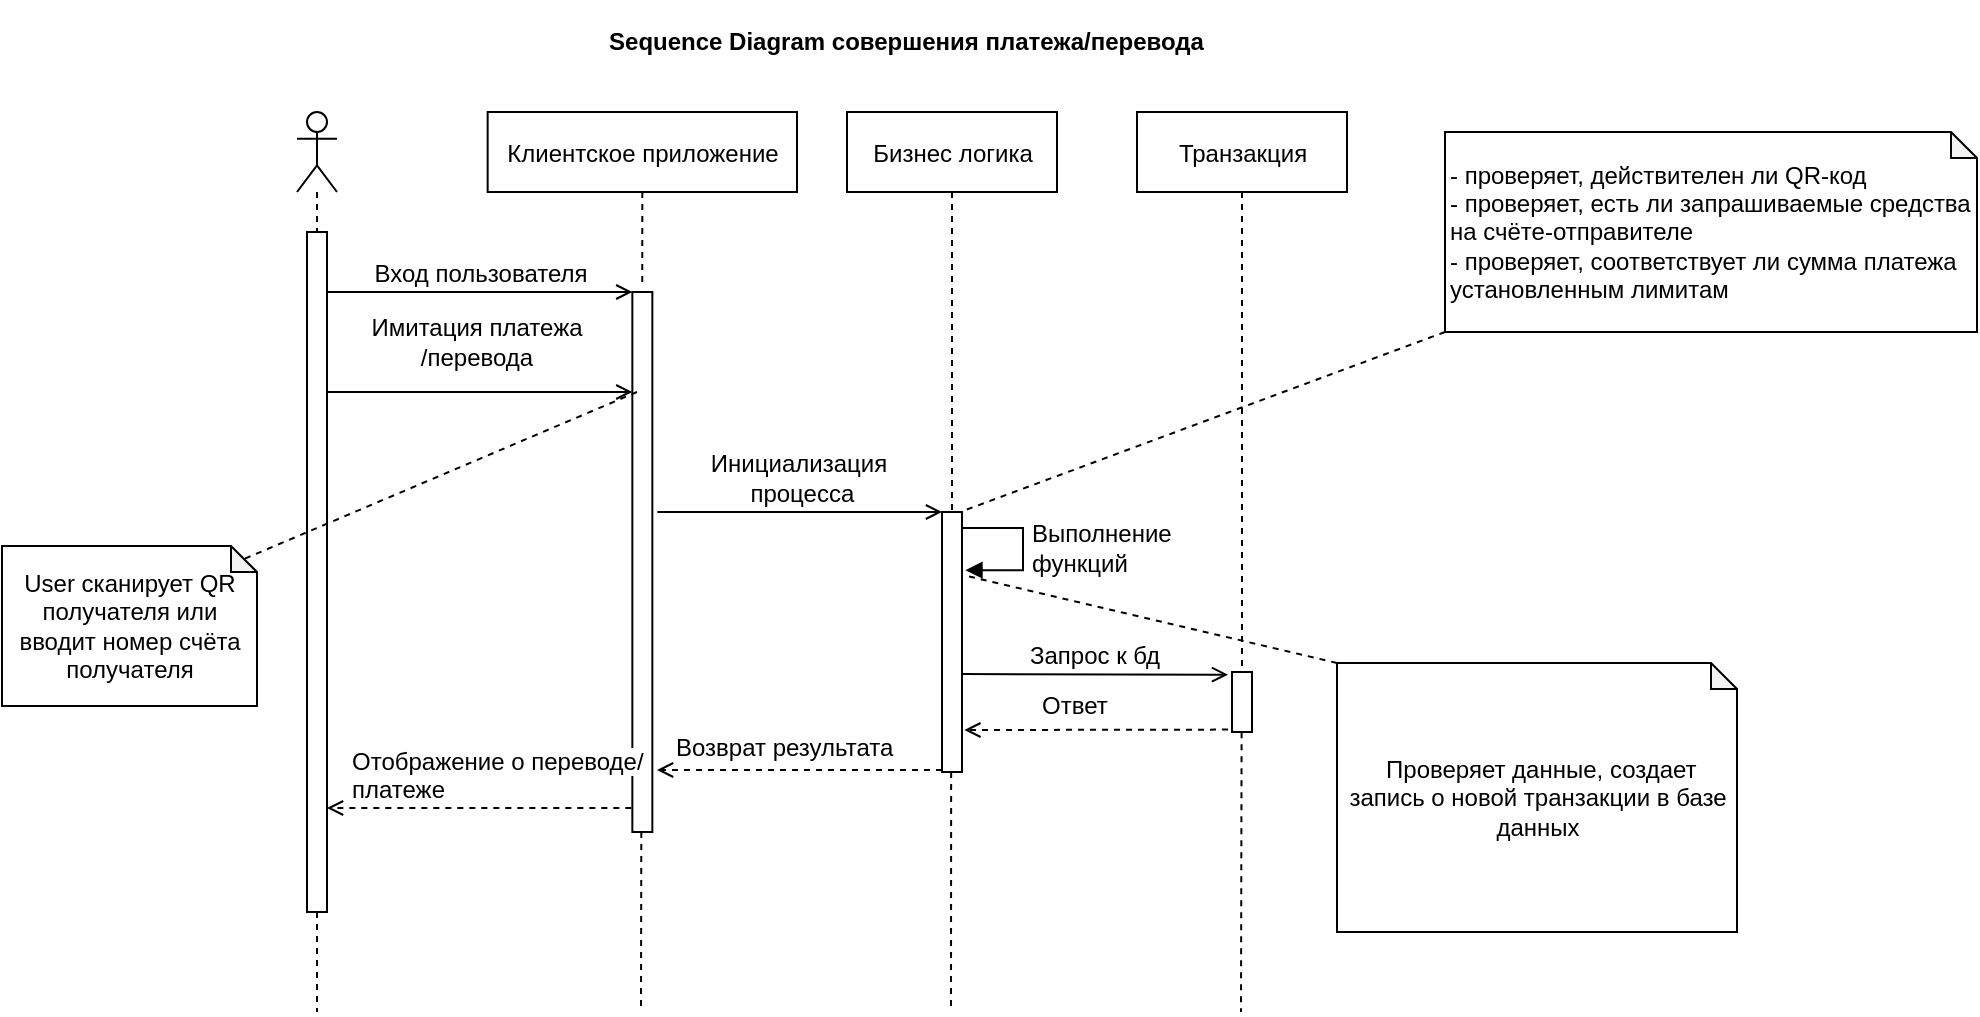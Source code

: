 <mxfile version="22.0.8" type="device">
  <diagram name="Page-1" id="D3ueXFO36QCpATp4rCDa">
    <mxGraphModel dx="279" dy="-471" grid="1" gridSize="10" guides="1" tooltips="1" connect="1" arrows="1" fold="1" page="1" pageScale="1" pageWidth="850" pageHeight="1100" math="0" shadow="0">
      <root>
        <mxCell id="0" />
        <mxCell id="1" parent="0" />
        <mxCell id="HEfH68VueTfFA_sg0faj-1" value="" style="html=1;points=[];perimeter=orthogonalPerimeter;fontSize=14;fillColor=#FFFFFF;" vertex="1" parent="1">
          <mxGeometry x="1012.5" y="1676" width="10" height="340" as="geometry" />
        </mxCell>
        <mxCell id="HEfH68VueTfFA_sg0faj-2" value="" style="shape=umlLifeline;participant=umlActor;perimeter=lifelinePerimeter;whiteSpace=wrap;html=1;container=1;collapsible=0;recursiveResize=0;verticalAlign=top;spacingTop=36;outlineConnect=0;fontSize=14;fillColor=#FFFFFF;" vertex="1" parent="1">
          <mxGeometry x="1007.5" y="1616" width="20" height="60" as="geometry" />
        </mxCell>
        <mxCell id="HEfH68VueTfFA_sg0faj-3" value="" style="html=1;points=[];perimeter=orthogonalPerimeter;fontSize=14;fillColor=#FFFFFF;" vertex="1" parent="1">
          <mxGeometry x="1175.17" y="1706" width="10" height="270" as="geometry" />
        </mxCell>
        <mxCell id="HEfH68VueTfFA_sg0faj-4" value="Вход пользователя" style="html=1;verticalAlign=bottom;endArrow=open;entryX=0;entryY=0;rounded=0;fontSize=12;endFill=0;" edge="1" parent="1" target="HEfH68VueTfFA_sg0faj-3">
          <mxGeometry relative="1" as="geometry">
            <mxPoint x="1022.497" y="1706" as="sourcePoint" />
          </mxGeometry>
        </mxCell>
        <mxCell id="HEfH68VueTfFA_sg0faj-5" value="&lt;font style=&quot;font-size: 12px;&quot;&gt;Клиентское приложение&lt;/font&gt;" style="html=1;fontSize=14;fillColor=#FFFFFF;" vertex="1" parent="1">
          <mxGeometry x="1102.83" y="1616" width="154.67" height="40" as="geometry" />
        </mxCell>
        <mxCell id="HEfH68VueTfFA_sg0faj-6" value="" style="html=1;verticalAlign=bottom;endArrow=none;dashed=1;endSize=8;rounded=0;fontSize=14;exitX=0.5;exitY=1;exitDx=0;exitDy=0;endFill=0;entryX=0.495;entryY=-0.008;entryDx=0;entryDy=0;entryPerimeter=0;" edge="1" parent="1" source="HEfH68VueTfFA_sg0faj-5" target="HEfH68VueTfFA_sg0faj-3">
          <mxGeometry relative="1" as="geometry">
            <mxPoint x="1217.5" y="1816" as="sourcePoint" />
            <mxPoint x="1192.5" y="1676" as="targetPoint" />
          </mxGeometry>
        </mxCell>
        <mxCell id="HEfH68VueTfFA_sg0faj-7" value="&lt;font style=&quot;font-size: 12px;&quot;&gt;Бизнес логика&lt;/font&gt;" style="html=1;fontSize=14;fillColor=#FFFFFF;" vertex="1" parent="1">
          <mxGeometry x="1282.5" y="1616" width="105" height="40" as="geometry" />
        </mxCell>
        <mxCell id="HEfH68VueTfFA_sg0faj-8" value="" style="html=1;verticalAlign=bottom;endArrow=none;dashed=1;endSize=8;rounded=0;fontSize=14;exitX=0.5;exitY=1;exitDx=0;exitDy=0;endFill=0;" edge="1" parent="1" source="HEfH68VueTfFA_sg0faj-7" target="HEfH68VueTfFA_sg0faj-10">
          <mxGeometry relative="1" as="geometry">
            <mxPoint x="1207.83" y="1666" as="sourcePoint" />
            <mxPoint x="1335.5" y="1696" as="targetPoint" />
          </mxGeometry>
        </mxCell>
        <mxCell id="HEfH68VueTfFA_sg0faj-9" value="Имитация платежа&lt;br&gt;/перевода" style="html=1;verticalAlign=bottom;endArrow=open;entryX=0;entryY=0;rounded=0;fontSize=12;endFill=0;" edge="1" parent="1">
          <mxGeometry x="-0.018" y="8" relative="1" as="geometry">
            <mxPoint x="1022.497" y="1756" as="sourcePoint" />
            <mxPoint x="1175.17" y="1756" as="targetPoint" />
            <mxPoint as="offset" />
          </mxGeometry>
        </mxCell>
        <mxCell id="HEfH68VueTfFA_sg0faj-10" value="" style="html=1;points=[];perimeter=orthogonalPerimeter;fontSize=14;fillColor=#FFFFFF;" vertex="1" parent="1">
          <mxGeometry x="1330" y="1816" width="10" height="130" as="geometry" />
        </mxCell>
        <mxCell id="HEfH68VueTfFA_sg0faj-11" value="Инициализация&lt;br&gt;&amp;nbsp;процесса" style="html=1;verticalAlign=bottom;endArrow=open;rounded=0;fontSize=12;endFill=0;" edge="1" parent="1">
          <mxGeometry x="-0.019" relative="1" as="geometry">
            <mxPoint x="1187.667" y="1816" as="sourcePoint" />
            <mxPoint x="1330" y="1816" as="targetPoint" />
            <mxPoint as="offset" />
          </mxGeometry>
        </mxCell>
        <mxCell id="HEfH68VueTfFA_sg0faj-12" value="&lt;font style=&quot;font-size: 12px;&quot;&gt;Транзакция&lt;/font&gt;" style="html=1;fontSize=14;fillColor=#FFFFFF;" vertex="1" parent="1">
          <mxGeometry x="1427.5" y="1616" width="105" height="40" as="geometry" />
        </mxCell>
        <mxCell id="HEfH68VueTfFA_sg0faj-13" value="" style="html=1;verticalAlign=bottom;endArrow=none;dashed=1;endSize=8;rounded=0;fontSize=14;exitX=0.5;exitY=1;exitDx=0;exitDy=0;endFill=0;" edge="1" parent="1" source="HEfH68VueTfFA_sg0faj-12" target="HEfH68VueTfFA_sg0faj-14">
          <mxGeometry relative="1" as="geometry">
            <mxPoint x="1352.83" y="1666" as="sourcePoint" />
            <mxPoint x="1480.5" y="1696" as="targetPoint" />
          </mxGeometry>
        </mxCell>
        <mxCell id="HEfH68VueTfFA_sg0faj-14" value="" style="html=1;points=[];perimeter=orthogonalPerimeter;fontSize=14;fillColor=#FFFFFF;" vertex="1" parent="1">
          <mxGeometry x="1475" y="1896" width="10" height="30" as="geometry" />
        </mxCell>
        <mxCell id="HEfH68VueTfFA_sg0faj-15" value="Запрос к бд" style="html=1;verticalAlign=bottom;endArrow=open;rounded=0;fontSize=12;entryX=-0.198;entryY=0.613;entryDx=0;entryDy=0;entryPerimeter=0;endFill=0;" edge="1" parent="1">
          <mxGeometry relative="1" as="geometry">
            <mxPoint x="1339.997" y="1897" as="sourcePoint" />
            <mxPoint x="1473.02" y="1897.34" as="targetPoint" />
          </mxGeometry>
        </mxCell>
        <mxCell id="HEfH68VueTfFA_sg0faj-16" value="" style="endArrow=open;html=1;rounded=0;fontSize=12;dashed=1;endFill=0;entryX=1.118;entryY=0.943;entryDx=0;entryDy=0;entryPerimeter=0;exitX=-0.198;exitY=0.98;exitDx=0;exitDy=0;exitPerimeter=0;" edge="1" parent="1">
          <mxGeometry width="50" height="50" relative="1" as="geometry">
            <mxPoint x="1473.02" y="1924.8" as="sourcePoint" />
            <mxPoint x="1341.18" y="1925.01" as="targetPoint" />
          </mxGeometry>
        </mxCell>
        <mxCell id="HEfH68VueTfFA_sg0faj-17" value="&lt;span style=&quot;color: rgb(0, 0, 0); font-family: Helvetica; font-size: 12px; font-style: normal; font-variant-ligatures: normal; font-variant-caps: normal; font-weight: 400; letter-spacing: normal; orphans: 2; text-align: center; text-indent: 0px; text-transform: none; widows: 2; word-spacing: 0px; -webkit-text-stroke-width: 0px; background-color: rgb(255, 255, 255); text-decoration-thickness: initial; text-decoration-style: initial; text-decoration-color: initial; float: none; display: inline !important;&quot;&gt;Ответ&lt;/span&gt;" style="text;whiteSpace=wrap;html=1;fontSize=12;" vertex="1" parent="1">
          <mxGeometry x="1377.5" y="1899" width="100" height="40" as="geometry" />
        </mxCell>
        <mxCell id="HEfH68VueTfFA_sg0faj-18" value="Выполнение &lt;br style=&quot;font-size: 12px;&quot;&gt;функций" style="edgeStyle=orthogonalEdgeStyle;html=1;align=left;spacingLeft=2;endArrow=block;rounded=0;fontSize=12;entryX=1.173;entryY=0.192;entryDx=0;entryDy=0;entryPerimeter=0;" edge="1" parent="1">
          <mxGeometry relative="1" as="geometry">
            <mxPoint x="1340" y="1824" as="sourcePoint" />
            <Array as="points">
              <mxPoint x="1370.5" y="1824" />
              <mxPoint x="1370.5" y="1845" />
            </Array>
            <mxPoint x="1341.73" y="1845.12" as="targetPoint" />
          </mxGeometry>
        </mxCell>
        <mxCell id="HEfH68VueTfFA_sg0faj-19" value="" style="endArrow=open;html=1;rounded=0;fontSize=12;dashed=1;endFill=0;exitX=-0.198;exitY=0.98;exitDx=0;exitDy=0;exitPerimeter=0;" edge="1" parent="1">
          <mxGeometry width="50" height="50" relative="1" as="geometry">
            <mxPoint x="1330" y="1945" as="sourcePoint" />
            <mxPoint x="1187.5" y="1945" as="targetPoint" />
          </mxGeometry>
        </mxCell>
        <mxCell id="HEfH68VueTfFA_sg0faj-20" value="" style="html=1;verticalAlign=bottom;endArrow=none;dashed=1;endSize=8;rounded=0;fontSize=14;exitX=0.5;exitY=1;exitDx=0;exitDy=0;endFill=0;" edge="1" parent="1">
          <mxGeometry relative="1" as="geometry">
            <mxPoint x="1334.58" y="1946" as="sourcePoint" />
            <mxPoint x="1334.5" y="2066" as="targetPoint" />
          </mxGeometry>
        </mxCell>
        <mxCell id="HEfH68VueTfFA_sg0faj-21" value="" style="html=1;verticalAlign=bottom;endArrow=none;dashed=1;endSize=8;rounded=0;fontSize=14;exitX=1.023;exitY=0.678;exitDx=0;exitDy=0;endFill=0;exitPerimeter=0;" edge="1" parent="1" source="HEfH68VueTfFA_sg0faj-17">
          <mxGeometry relative="1" as="geometry">
            <mxPoint x="1479.66" y="2016" as="sourcePoint" />
            <mxPoint x="1479.5" y="2066" as="targetPoint" />
          </mxGeometry>
        </mxCell>
        <mxCell id="HEfH68VueTfFA_sg0faj-22" value="" style="html=1;verticalAlign=bottom;endArrow=none;dashed=1;endSize=8;rounded=0;fontSize=14;endFill=0;" edge="1" parent="1">
          <mxGeometry relative="1" as="geometry">
            <mxPoint x="1017.5" y="2016" as="sourcePoint" />
            <mxPoint x="1017.5" y="2066" as="targetPoint" />
          </mxGeometry>
        </mxCell>
        <mxCell id="HEfH68VueTfFA_sg0faj-23" value="&lt;span style=&quot;color: rgb(0, 0, 0); font-family: Helvetica; font-size: 12px; font-style: normal; font-variant-ligatures: normal; font-variant-caps: normal; font-weight: 400; letter-spacing: normal; orphans: 2; text-align: center; text-indent: 0px; text-transform: none; widows: 2; word-spacing: 0px; -webkit-text-stroke-width: 0px; background-color: rgb(255, 255, 255); text-decoration-thickness: initial; text-decoration-style: initial; text-decoration-color: initial; float: none; display: inline !important;&quot;&gt;Возврат результата&lt;/span&gt;" style="text;whiteSpace=wrap;html=1;fontSize=12;" vertex="1" parent="1">
          <mxGeometry x="1194.5" y="1920" width="150" height="40" as="geometry" />
        </mxCell>
        <mxCell id="HEfH68VueTfFA_sg0faj-24" value="" style="html=1;verticalAlign=bottom;endArrow=none;dashed=1;endSize=8;rounded=0;fontSize=14;endFill=0;" edge="1" parent="1">
          <mxGeometry relative="1" as="geometry">
            <mxPoint x="1179.66" y="1976" as="sourcePoint" />
            <mxPoint x="1179.5" y="2066" as="targetPoint" />
          </mxGeometry>
        </mxCell>
        <mxCell id="HEfH68VueTfFA_sg0faj-25" value="Sequence Diagram совершения платежа/перевода" style="text;align=center;fontStyle=1;verticalAlign=middle;spacingLeft=3;spacingRight=3;strokeColor=none;rotatable=0;points=[[0,0.5],[1,0.5]];portConstraint=eastwest;fontSize=12;fillColor=#FFFFFF;" vertex="1" parent="1">
          <mxGeometry x="1149.5" y="1560" width="325.5" height="40" as="geometry" />
        </mxCell>
        <mxCell id="HEfH68VueTfFA_sg0faj-26" value="" style="endArrow=open;html=1;rounded=0;fontSize=12;dashed=1;endFill=0;exitX=-0.198;exitY=0.98;exitDx=0;exitDy=0;exitPerimeter=0;" edge="1" parent="1" target="HEfH68VueTfFA_sg0faj-1">
          <mxGeometry width="50" height="50" relative="1" as="geometry">
            <mxPoint x="1174.67" y="1964" as="sourcePoint" />
            <mxPoint x="1032.17" y="1964" as="targetPoint" />
          </mxGeometry>
        </mxCell>
        <mxCell id="HEfH68VueTfFA_sg0faj-27" value="&lt;span style=&quot;color: rgb(0, 0, 0); font-family: Helvetica; font-size: 12px; font-style: normal; font-variant-ligatures: normal; font-variant-caps: normal; font-weight: 400; letter-spacing: normal; orphans: 2; text-align: center; text-indent: 0px; text-transform: none; widows: 2; word-spacing: 0px; -webkit-text-stroke-width: 0px; background-color: rgb(255, 255, 255); text-decoration-thickness: initial; text-decoration-style: initial; text-decoration-color: initial; float: none; display: inline !important;&quot;&gt;Отображение о переводе/платеже&lt;/span&gt;" style="text;whiteSpace=wrap;html=1;fontSize=12;" vertex="1" parent="1">
          <mxGeometry x="1032.5" y="1926.75" width="150" height="40" as="geometry" />
        </mxCell>
        <mxCell id="HEfH68VueTfFA_sg0faj-28" value="&amp;nbsp;Проверяет данные, создает запись о новой транзакции в базе данных" style="shape=note;whiteSpace=wrap;html=1;backgroundOutline=1;darkOpacity=0.05;fontSize=12;fillColor=#FFFFFF;size=13;labelPosition=center;verticalLabelPosition=middle;align=center;verticalAlign=middle;" vertex="1" parent="1">
          <mxGeometry x="1527.5" y="1891.5" width="200" height="134.5" as="geometry" />
        </mxCell>
        <mxCell id="HEfH68VueTfFA_sg0faj-29" value="" style="endArrow=none;html=1;rounded=0;fontSize=12;dashed=1;endFill=0;entryX=1.19;entryY=0.245;entryDx=0;entryDy=0;entryPerimeter=0;exitX=0;exitY=0;exitDx=0;exitDy=0;exitPerimeter=0;" edge="1" parent="1" source="HEfH68VueTfFA_sg0faj-28" target="HEfH68VueTfFA_sg0faj-10">
          <mxGeometry width="50" height="50" relative="1" as="geometry">
            <mxPoint x="1617.5" y="1878" as="sourcePoint" />
            <mxPoint x="1377.5" y="1828" as="targetPoint" />
          </mxGeometry>
        </mxCell>
        <mxCell id="HEfH68VueTfFA_sg0faj-30" value="User сканирует QR получателя или вводит номер счёта получателя" style="shape=note;whiteSpace=wrap;html=1;backgroundOutline=1;darkOpacity=0.05;fontSize=12;fillColor=#FFFFFF;size=13;" vertex="1" parent="1">
          <mxGeometry x="860" y="1833" width="127.5" height="80" as="geometry" />
        </mxCell>
        <mxCell id="HEfH68VueTfFA_sg0faj-31" value="" style="html=1;verticalAlign=bottom;endArrow=none;dashed=1;endSize=8;rounded=0;fontSize=14;endFill=0;entryX=0;entryY=0;entryDx=121;entryDy=6.5;entryPerimeter=0;" edge="1" parent="1" target="HEfH68VueTfFA_sg0faj-30">
          <mxGeometry relative="1" as="geometry">
            <mxPoint x="1177.5" y="1756" as="sourcePoint" />
            <mxPoint x="1345" y="1826" as="targetPoint" />
          </mxGeometry>
        </mxCell>
        <mxCell id="HEfH68VueTfFA_sg0faj-32" value="&lt;div&gt;- проверяет, действителен ли QR-код&lt;br&gt;- проверяет, есть ли запрашиваемые средства на счёте-отправителе&lt;br&gt;- проверяет, соответствует ли сумма платежа установленным лимитам&lt;/div&gt;" style="shape=note;whiteSpace=wrap;html=1;backgroundOutline=1;darkOpacity=0.05;fontSize=12;fillColor=#FFFFFF;size=13;align=left;" vertex="1" parent="1">
          <mxGeometry x="1581.5" y="1626" width="266" height="100" as="geometry" />
        </mxCell>
        <mxCell id="HEfH68VueTfFA_sg0faj-33" value="" style="html=1;verticalAlign=bottom;endArrow=none;dashed=1;endSize=8;rounded=0;fontSize=14;endFill=0;entryX=0.977;entryY=-0.002;entryDx=0;entryDy=0;entryPerimeter=0;exitX=0;exitY=1;exitDx=0;exitDy=0;exitPerimeter=0;" edge="1" parent="1" source="HEfH68VueTfFA_sg0faj-32" target="HEfH68VueTfFA_sg0faj-10">
          <mxGeometry relative="1" as="geometry">
            <mxPoint x="1541" y="1706" as="sourcePoint" />
            <mxPoint x="1344.5" y="1789.5" as="targetPoint" />
          </mxGeometry>
        </mxCell>
      </root>
    </mxGraphModel>
  </diagram>
</mxfile>
